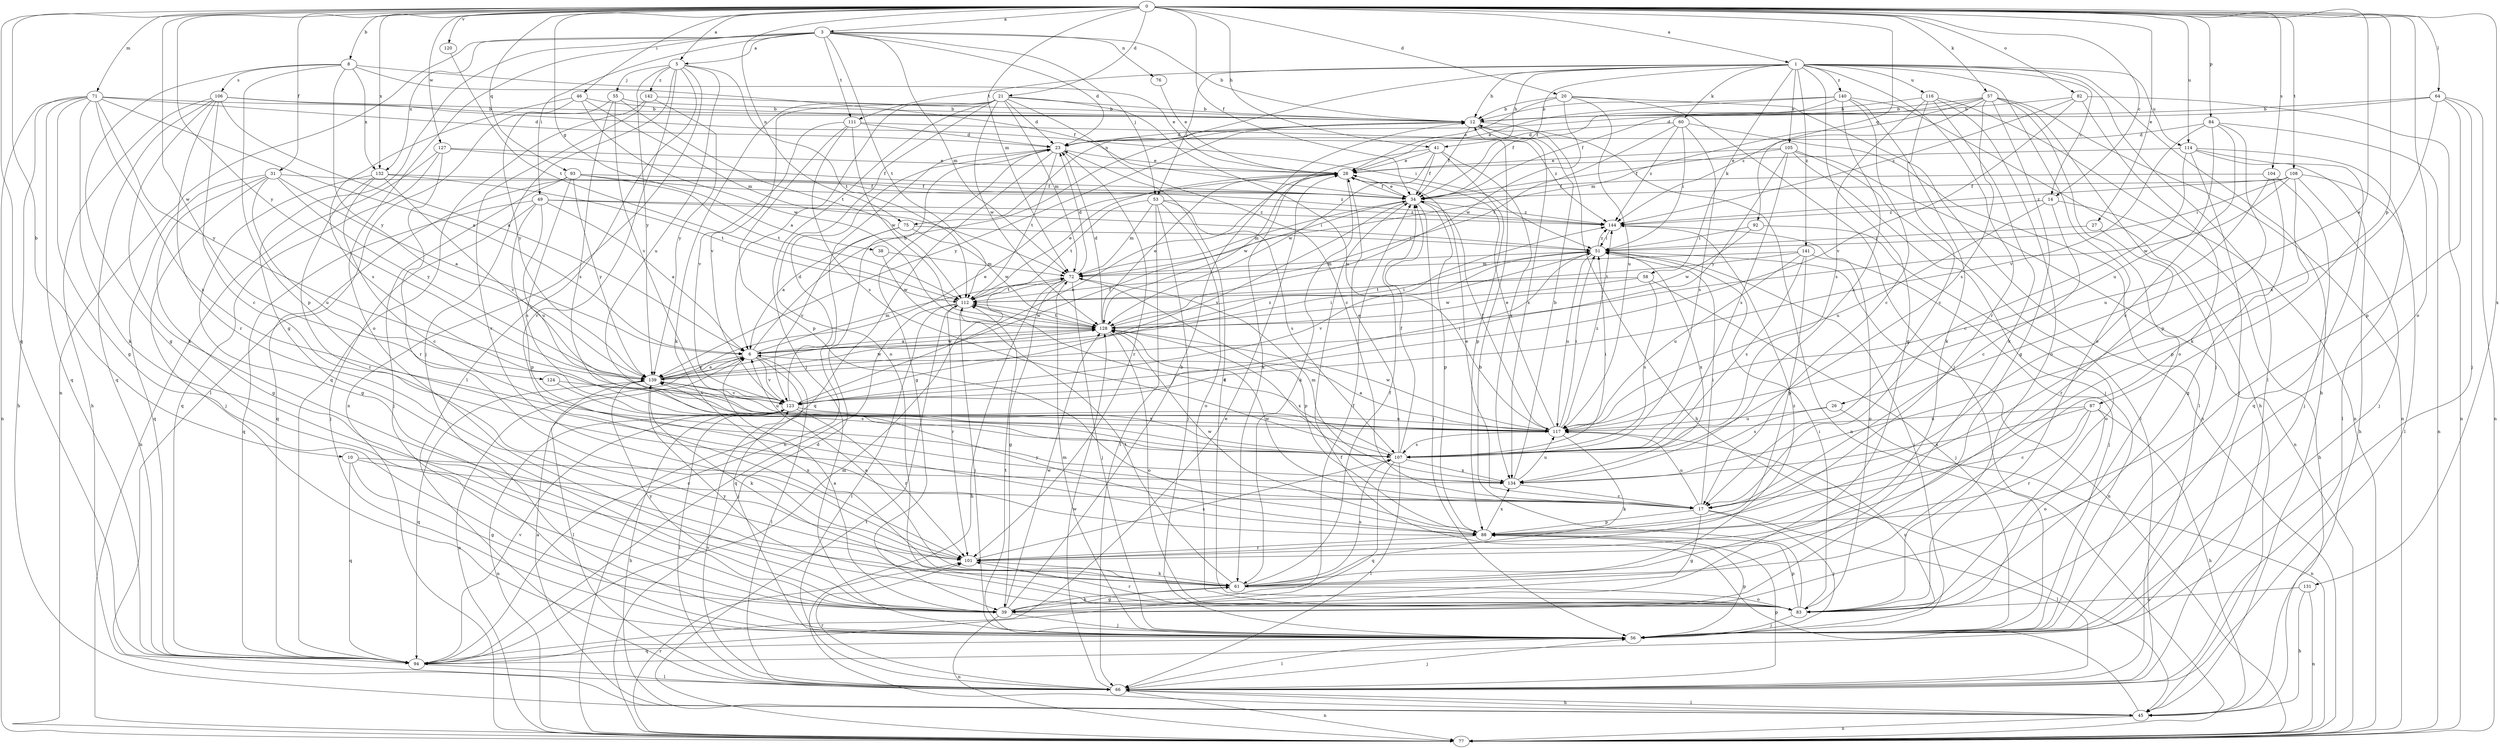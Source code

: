 strict digraph  {
0;
1;
3;
5;
6;
8;
10;
12;
14;
17;
20;
21;
23;
26;
27;
28;
31;
34;
38;
39;
41;
45;
46;
49;
51;
53;
55;
56;
57;
58;
60;
61;
64;
66;
71;
72;
75;
76;
77;
82;
83;
84;
87;
88;
92;
93;
94;
101;
104;
105;
106;
107;
108;
111;
112;
114;
116;
117;
120;
123;
124;
127;
128;
131;
132;
134;
139;
140;
141;
142;
144;
0 -> 1  [label=a];
0 -> 3  [label=a];
0 -> 5  [label=a];
0 -> 8  [label=b];
0 -> 10  [label=b];
0 -> 14  [label=c];
0 -> 20  [label=d];
0 -> 21  [label=d];
0 -> 26  [label=e];
0 -> 27  [label=e];
0 -> 31  [label=f];
0 -> 34  [label=f];
0 -> 38  [label=g];
0 -> 41  [label=h];
0 -> 46  [label=i];
0 -> 57  [label=k];
0 -> 64  [label=l];
0 -> 71  [label=m];
0 -> 72  [label=m];
0 -> 75  [label=n];
0 -> 82  [label=o];
0 -> 83  [label=o];
0 -> 84  [label=p];
0 -> 87  [label=p];
0 -> 92  [label=q];
0 -> 93  [label=q];
0 -> 94  [label=q];
0 -> 104  [label=s];
0 -> 108  [label=t];
0 -> 114  [label=u];
0 -> 120  [label=v];
0 -> 124  [label=w];
0 -> 127  [label=w];
0 -> 131  [label=x];
0 -> 132  [label=x];
0 -> 139  [label=y];
1 -> 12  [label=b];
1 -> 14  [label=c];
1 -> 34  [label=f];
1 -> 39  [label=g];
1 -> 41  [label=h];
1 -> 45  [label=h];
1 -> 53  [label=j];
1 -> 58  [label=k];
1 -> 60  [label=k];
1 -> 66  [label=l];
1 -> 75  [label=n];
1 -> 83  [label=o];
1 -> 101  [label=r];
1 -> 105  [label=s];
1 -> 111  [label=t];
1 -> 114  [label=u];
1 -> 116  [label=u];
1 -> 140  [label=z];
1 -> 141  [label=z];
3 -> 5  [label=a];
3 -> 12  [label=b];
3 -> 23  [label=d];
3 -> 39  [label=g];
3 -> 49  [label=i];
3 -> 53  [label=j];
3 -> 72  [label=m];
3 -> 76  [label=n];
3 -> 77  [label=n];
3 -> 83  [label=o];
3 -> 111  [label=t];
3 -> 112  [label=t];
3 -> 132  [label=x];
5 -> 55  [label=j];
5 -> 56  [label=j];
5 -> 66  [label=l];
5 -> 77  [label=n];
5 -> 101  [label=r];
5 -> 112  [label=t];
5 -> 117  [label=u];
5 -> 139  [label=y];
5 -> 142  [label=z];
6 -> 12  [label=b];
6 -> 51  [label=i];
6 -> 56  [label=j];
6 -> 66  [label=l];
6 -> 72  [label=m];
6 -> 77  [label=n];
6 -> 123  [label=v];
6 -> 128  [label=w];
6 -> 139  [label=y];
8 -> 28  [label=e];
8 -> 34  [label=f];
8 -> 39  [label=g];
8 -> 88  [label=p];
8 -> 106  [label=s];
8 -> 132  [label=x];
8 -> 139  [label=y];
10 -> 17  [label=c];
10 -> 39  [label=g];
10 -> 94  [label=q];
10 -> 134  [label=x];
12 -> 23  [label=d];
12 -> 34  [label=f];
12 -> 45  [label=h];
12 -> 77  [label=n];
12 -> 134  [label=x];
12 -> 139  [label=y];
14 -> 17  [label=c];
14 -> 45  [label=h];
14 -> 117  [label=u];
14 -> 144  [label=z];
17 -> 28  [label=e];
17 -> 39  [label=g];
17 -> 51  [label=i];
17 -> 56  [label=j];
17 -> 66  [label=l];
17 -> 88  [label=p];
17 -> 117  [label=u];
17 -> 128  [label=w];
20 -> 12  [label=b];
20 -> 28  [label=e];
20 -> 56  [label=j];
20 -> 77  [label=n];
20 -> 117  [label=u];
20 -> 128  [label=w];
21 -> 6  [label=a];
21 -> 12  [label=b];
21 -> 17  [label=c];
21 -> 23  [label=d];
21 -> 56  [label=j];
21 -> 61  [label=k];
21 -> 72  [label=m];
21 -> 83  [label=o];
21 -> 117  [label=u];
21 -> 123  [label=v];
21 -> 128  [label=w];
23 -> 28  [label=e];
23 -> 39  [label=g];
23 -> 77  [label=n];
23 -> 94  [label=q];
23 -> 101  [label=r];
23 -> 112  [label=t];
26 -> 77  [label=n];
26 -> 107  [label=s];
26 -> 117  [label=u];
27 -> 51  [label=i];
27 -> 101  [label=r];
28 -> 34  [label=f];
28 -> 61  [label=k];
28 -> 128  [label=w];
31 -> 6  [label=a];
31 -> 34  [label=f];
31 -> 39  [label=g];
31 -> 56  [label=j];
31 -> 94  [label=q];
31 -> 117  [label=u];
31 -> 139  [label=y];
34 -> 28  [label=e];
34 -> 56  [label=j];
34 -> 72  [label=m];
34 -> 88  [label=p];
34 -> 123  [label=v];
34 -> 144  [label=z];
38 -> 72  [label=m];
38 -> 128  [label=w];
39 -> 6  [label=a];
39 -> 12  [label=b];
39 -> 34  [label=f];
39 -> 56  [label=j];
39 -> 61  [label=k];
39 -> 77  [label=n];
39 -> 128  [label=w];
39 -> 139  [label=y];
41 -> 28  [label=e];
41 -> 34  [label=f];
41 -> 61  [label=k];
41 -> 88  [label=p];
41 -> 128  [label=w];
41 -> 134  [label=x];
45 -> 6  [label=a];
45 -> 34  [label=f];
45 -> 66  [label=l];
45 -> 77  [label=n];
46 -> 12  [label=b];
46 -> 72  [label=m];
46 -> 107  [label=s];
46 -> 128  [label=w];
46 -> 139  [label=y];
49 -> 6  [label=a];
49 -> 51  [label=i];
49 -> 56  [label=j];
49 -> 88  [label=p];
49 -> 94  [label=q];
49 -> 117  [label=u];
49 -> 144  [label=z];
51 -> 72  [label=m];
51 -> 77  [label=n];
51 -> 117  [label=u];
51 -> 123  [label=v];
51 -> 134  [label=x];
51 -> 144  [label=z];
53 -> 56  [label=j];
53 -> 66  [label=l];
53 -> 72  [label=m];
53 -> 83  [label=o];
53 -> 107  [label=s];
53 -> 112  [label=t];
53 -> 144  [label=z];
55 -> 12  [label=b];
55 -> 66  [label=l];
55 -> 107  [label=s];
55 -> 112  [label=t];
55 -> 123  [label=v];
56 -> 51  [label=i];
56 -> 66  [label=l];
56 -> 72  [label=m];
56 -> 88  [label=p];
56 -> 94  [label=q];
56 -> 112  [label=t];
56 -> 117  [label=u];
57 -> 12  [label=b];
57 -> 34  [label=f];
57 -> 39  [label=g];
57 -> 56  [label=j];
57 -> 72  [label=m];
57 -> 77  [label=n];
57 -> 83  [label=o];
57 -> 107  [label=s];
57 -> 144  [label=z];
58 -> 56  [label=j];
58 -> 107  [label=s];
58 -> 112  [label=t];
58 -> 128  [label=w];
60 -> 23  [label=d];
60 -> 51  [label=i];
60 -> 66  [label=l];
60 -> 107  [label=s];
60 -> 112  [label=t];
60 -> 144  [label=z];
61 -> 6  [label=a];
61 -> 34  [label=f];
61 -> 39  [label=g];
61 -> 83  [label=o];
61 -> 107  [label=s];
61 -> 112  [label=t];
61 -> 144  [label=z];
64 -> 12  [label=b];
64 -> 23  [label=d];
64 -> 56  [label=j];
64 -> 77  [label=n];
64 -> 88  [label=p];
64 -> 134  [label=x];
66 -> 45  [label=h];
66 -> 56  [label=j];
66 -> 77  [label=n];
66 -> 88  [label=p];
66 -> 101  [label=r];
66 -> 123  [label=v];
66 -> 128  [label=w];
71 -> 6  [label=a];
71 -> 12  [label=b];
71 -> 23  [label=d];
71 -> 39  [label=g];
71 -> 45  [label=h];
71 -> 61  [label=k];
71 -> 77  [label=n];
71 -> 94  [label=q];
71 -> 134  [label=x];
71 -> 139  [label=y];
72 -> 23  [label=d];
72 -> 39  [label=g];
72 -> 45  [label=h];
72 -> 56  [label=j];
72 -> 88  [label=p];
72 -> 112  [label=t];
75 -> 6  [label=a];
75 -> 51  [label=i];
75 -> 123  [label=v];
75 -> 128  [label=w];
76 -> 28  [label=e];
77 -> 23  [label=d];
77 -> 101  [label=r];
77 -> 112  [label=t];
82 -> 12  [label=b];
82 -> 61  [label=k];
82 -> 77  [label=n];
82 -> 123  [label=v];
82 -> 144  [label=z];
83 -> 12  [label=b];
83 -> 23  [label=d];
83 -> 51  [label=i];
83 -> 56  [label=j];
83 -> 88  [label=p];
83 -> 101  [label=r];
83 -> 139  [label=y];
84 -> 17  [label=c];
84 -> 23  [label=d];
84 -> 77  [label=n];
84 -> 88  [label=p];
84 -> 117  [label=u];
84 -> 123  [label=v];
87 -> 17  [label=c];
87 -> 45  [label=h];
87 -> 83  [label=o];
87 -> 101  [label=r];
87 -> 117  [label=u];
87 -> 134  [label=x];
88 -> 101  [label=r];
88 -> 128  [label=w];
88 -> 134  [label=x];
88 -> 139  [label=y];
92 -> 51  [label=i];
92 -> 83  [label=o];
92 -> 128  [label=w];
93 -> 34  [label=f];
93 -> 56  [label=j];
93 -> 94  [label=q];
93 -> 107  [label=s];
93 -> 112  [label=t];
93 -> 139  [label=y];
93 -> 144  [label=z];
94 -> 28  [label=e];
94 -> 66  [label=l];
94 -> 72  [label=m];
94 -> 123  [label=v];
101 -> 61  [label=k];
101 -> 107  [label=s];
104 -> 34  [label=f];
104 -> 39  [label=g];
104 -> 56  [label=j];
104 -> 117  [label=u];
105 -> 28  [label=e];
105 -> 34  [label=f];
105 -> 56  [label=j];
105 -> 66  [label=l];
105 -> 77  [label=n];
105 -> 107  [label=s];
105 -> 139  [label=y];
106 -> 6  [label=a];
106 -> 12  [label=b];
106 -> 17  [label=c];
106 -> 45  [label=h];
106 -> 51  [label=i];
106 -> 61  [label=k];
106 -> 94  [label=q];
106 -> 101  [label=r];
107 -> 28  [label=e];
107 -> 34  [label=f];
107 -> 51  [label=i];
107 -> 66  [label=l];
107 -> 94  [label=q];
107 -> 112  [label=t];
107 -> 134  [label=x];
107 -> 139  [label=y];
108 -> 34  [label=f];
108 -> 51  [label=i];
108 -> 56  [label=j];
108 -> 66  [label=l];
108 -> 88  [label=p];
108 -> 128  [label=w];
108 -> 144  [label=z];
111 -> 23  [label=d];
111 -> 88  [label=p];
111 -> 107  [label=s];
111 -> 123  [label=v];
111 -> 128  [label=w];
111 -> 144  [label=z];
112 -> 28  [label=e];
112 -> 56  [label=j];
112 -> 66  [label=l];
112 -> 94  [label=q];
112 -> 101  [label=r];
112 -> 128  [label=w];
114 -> 17  [label=c];
114 -> 28  [label=e];
114 -> 45  [label=h];
114 -> 56  [label=j];
114 -> 66  [label=l];
114 -> 94  [label=q];
116 -> 12  [label=b];
116 -> 17  [label=c];
116 -> 61  [label=k];
116 -> 77  [label=n];
116 -> 83  [label=o];
116 -> 107  [label=s];
117 -> 6  [label=a];
117 -> 28  [label=e];
117 -> 34  [label=f];
117 -> 51  [label=i];
117 -> 61  [label=k];
117 -> 107  [label=s];
117 -> 128  [label=w];
117 -> 144  [label=z];
120 -> 112  [label=t];
123 -> 23  [label=d];
123 -> 28  [label=e];
123 -> 45  [label=h];
123 -> 51  [label=i];
123 -> 66  [label=l];
123 -> 77  [label=n];
123 -> 101  [label=r];
123 -> 117  [label=u];
124 -> 107  [label=s];
124 -> 123  [label=v];
127 -> 28  [label=e];
127 -> 34  [label=f];
127 -> 77  [label=n];
127 -> 94  [label=q];
127 -> 101  [label=r];
128 -> 6  [label=a];
128 -> 23  [label=d];
128 -> 28  [label=e];
128 -> 51  [label=i];
128 -> 83  [label=o];
128 -> 112  [label=t];
128 -> 134  [label=x];
131 -> 45  [label=h];
131 -> 77  [label=n];
131 -> 83  [label=o];
132 -> 17  [label=c];
132 -> 34  [label=f];
132 -> 39  [label=g];
132 -> 101  [label=r];
132 -> 112  [label=t];
132 -> 123  [label=v];
134 -> 12  [label=b];
134 -> 17  [label=c];
134 -> 72  [label=m];
134 -> 117  [label=u];
139 -> 6  [label=a];
139 -> 28  [label=e];
139 -> 34  [label=f];
139 -> 61  [label=k];
139 -> 66  [label=l];
139 -> 94  [label=q];
139 -> 117  [label=u];
139 -> 123  [label=v];
139 -> 128  [label=w];
139 -> 144  [label=z];
140 -> 12  [label=b];
140 -> 17  [label=c];
140 -> 28  [label=e];
140 -> 34  [label=f];
140 -> 45  [label=h];
140 -> 61  [label=k];
140 -> 134  [label=x];
141 -> 56  [label=j];
141 -> 72  [label=m];
141 -> 88  [label=p];
141 -> 107  [label=s];
141 -> 112  [label=t];
141 -> 117  [label=u];
142 -> 12  [label=b];
142 -> 94  [label=q];
142 -> 101  [label=r];
142 -> 139  [label=y];
144 -> 51  [label=i];
144 -> 83  [label=o];
}
